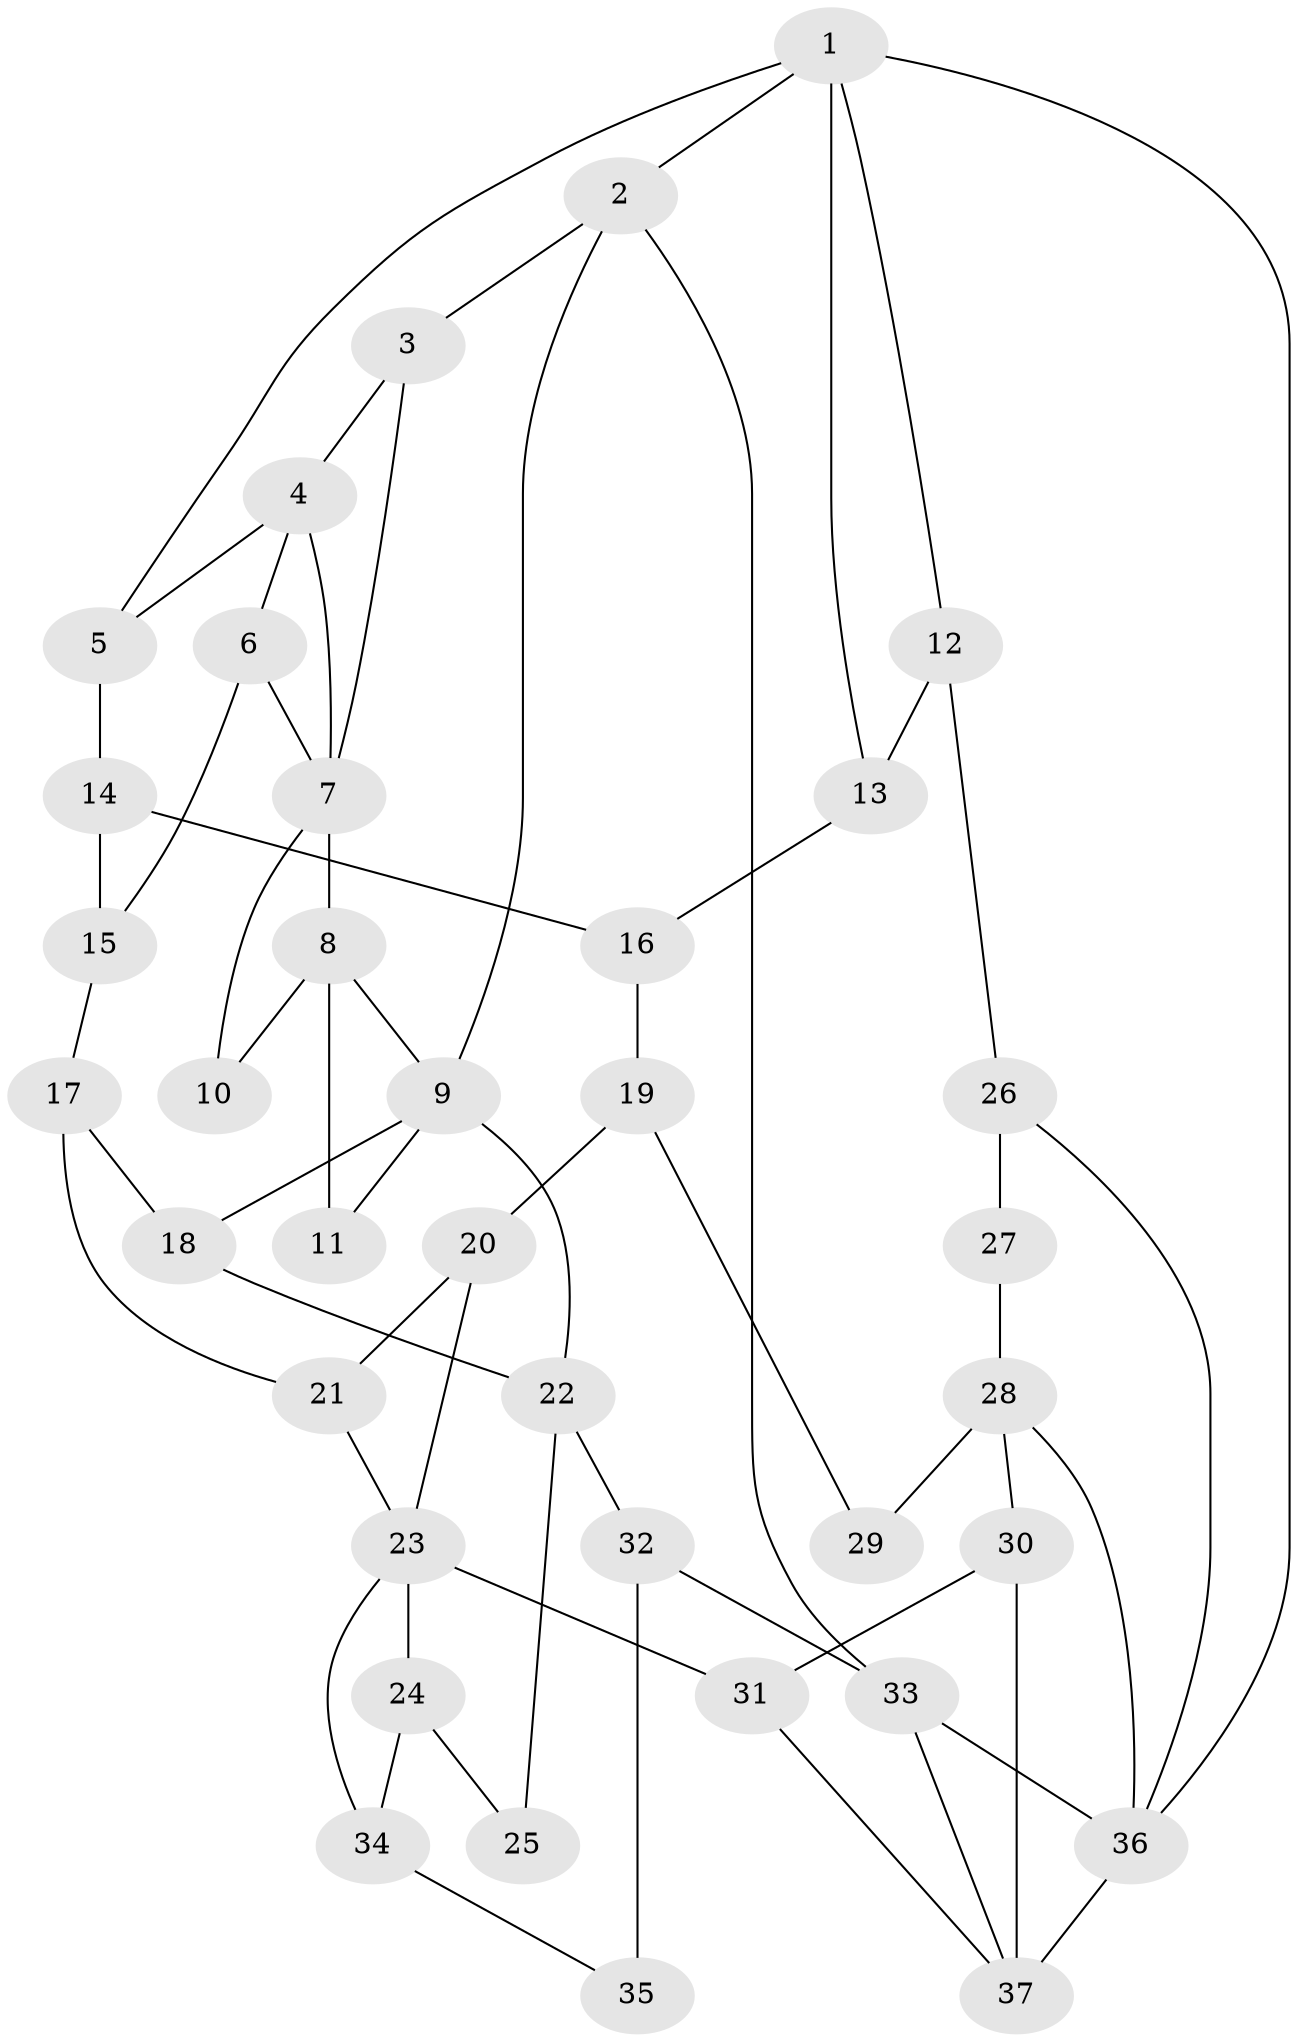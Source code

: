 // original degree distribution, {3: 0.0273972602739726, 6: 0.1643835616438356, 4: 0.2054794520547945, 5: 0.6027397260273972}
// Generated by graph-tools (version 1.1) at 2025/38/03/09/25 02:38:49]
// undirected, 37 vertices, 61 edges
graph export_dot {
graph [start="1"]
  node [color=gray90,style=filled];
  1;
  2;
  3;
  4;
  5;
  6;
  7;
  8;
  9;
  10;
  11;
  12;
  13;
  14;
  15;
  16;
  17;
  18;
  19;
  20;
  21;
  22;
  23;
  24;
  25;
  26;
  27;
  28;
  29;
  30;
  31;
  32;
  33;
  34;
  35;
  36;
  37;
  1 -- 2 [weight=1.0];
  1 -- 5 [weight=1.0];
  1 -- 12 [weight=1.0];
  1 -- 13 [weight=1.0];
  1 -- 36 [weight=1.0];
  2 -- 3 [weight=1.0];
  2 -- 9 [weight=1.0];
  2 -- 33 [weight=1.0];
  3 -- 4 [weight=1.0];
  3 -- 7 [weight=1.0];
  4 -- 5 [weight=1.0];
  4 -- 6 [weight=1.0];
  4 -- 7 [weight=1.0];
  5 -- 14 [weight=1.0];
  6 -- 7 [weight=2.0];
  6 -- 15 [weight=1.0];
  7 -- 8 [weight=1.0];
  7 -- 10 [weight=1.0];
  8 -- 9 [weight=1.0];
  8 -- 10 [weight=2.0];
  8 -- 11 [weight=2.0];
  9 -- 11 [weight=1.0];
  9 -- 18 [weight=1.0];
  9 -- 22 [weight=1.0];
  12 -- 13 [weight=2.0];
  12 -- 26 [weight=1.0];
  13 -- 16 [weight=1.0];
  14 -- 15 [weight=1.0];
  14 -- 16 [weight=1.0];
  15 -- 17 [weight=1.0];
  16 -- 19 [weight=1.0];
  17 -- 18 [weight=1.0];
  17 -- 21 [weight=1.0];
  18 -- 22 [weight=1.0];
  19 -- 20 [weight=1.0];
  19 -- 29 [weight=1.0];
  20 -- 21 [weight=1.0];
  20 -- 23 [weight=1.0];
  21 -- 23 [weight=1.0];
  22 -- 25 [weight=2.0];
  22 -- 32 [weight=2.0];
  23 -- 24 [weight=1.0];
  23 -- 31 [weight=2.0];
  23 -- 34 [weight=1.0];
  24 -- 25 [weight=1.0];
  24 -- 34 [weight=1.0];
  26 -- 27 [weight=1.0];
  26 -- 36 [weight=1.0];
  27 -- 28 [weight=2.0];
  28 -- 29 [weight=2.0];
  28 -- 30 [weight=1.0];
  28 -- 36 [weight=1.0];
  30 -- 31 [weight=1.0];
  30 -- 37 [weight=1.0];
  31 -- 37 [weight=1.0];
  32 -- 33 [weight=2.0];
  32 -- 35 [weight=2.0];
  33 -- 36 [weight=1.0];
  33 -- 37 [weight=1.0];
  34 -- 35 [weight=1.0];
  36 -- 37 [weight=2.0];
}
